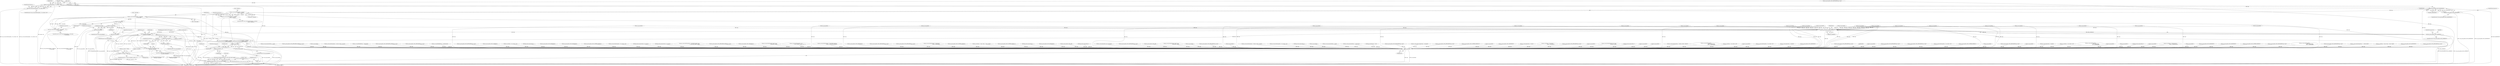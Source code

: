 digraph "0_samba_530d50a1abdcdf4d1775652d4c456c1274d83d8d@API" {
"1001247" [label="(Call,strlen(r->dn))"];
"1001242" [label="(Call,asn1_write_OctetString(data, r->dn, strlen(r->dn)))"];
"1001241" [label="(Call,!asn1_write_OctetString(data, r->dn, strlen(r->dn)))"];
"1001254" [label="(Call,asn1_push_tag(data, ASN1_SEQUENCE(0)))"];
"1001253" [label="(Call,!asn1_push_tag(data, ASN1_SEQUENCE(0)))"];
"1001261" [label="(Call,asn1_write_OctetString(data, r->attribute,\n                                      strlen(r->attribute)))"];
"1001260" [label="(Call,!asn1_write_OctetString(data, r->attribute,\n                                      strlen(r->attribute)))"];
"1001273" [label="(Call,asn1_write_OctetString(data, r->value.data,\n                                      r->value.length))"];
"1001272" [label="(Call,!asn1_write_OctetString(data, r->value.data,\n                                      r->value.length))"];
"1001288" [label="(Call,asn1_pop_tag(data))"];
"1001287" [label="(Call,!asn1_pop_tag(data))"];
"1001293" [label="(Call,asn1_pop_tag(data))"];
"1001292" [label="(Call,!asn1_pop_tag(data))"];
"1001590" [label="(Call,asn1_push_tag(data, ASN1_CONTEXT(0)))"];
"1001589" [label="(Call,!asn1_push_tag(data, ASN1_CONTEXT(0)))"];
"1001611" [label="(Call,ldap_encode_control(mem_ctx, data,\n\t\t\t\t\t\t msg->controls[i]))"];
"1001599" [label="(Call,msg->controls[i] != NULL)"];
"1001610" [label="(Call,!ldap_encode_control(mem_ctx, data,\n\t\t\t\t\t\t msg->controls[i]))"];
"1001635" [label="(Call,asn1_pop_tag(data))"];
"1001634" [label="(Call,!asn1_pop_tag(data))"];
"1001640" [label="(Call,asn1_pop_tag(data))"];
"1001639" [label="(Call,!asn1_pop_tag(data))"];
"1001654" [label="(Call,asn1_free(data))"];
"1001659" [label="(Call,asn1_free(data))"];
"1001646" [label="(Call,data_blob_talloc(mem_ctx, data->data, data->length))"];
"1001643" [label="(Call,*result = data_blob_talloc(mem_ctx, data->data, data->length))"];
"1001292" [label="(Call,!asn1_pop_tag(data))"];
"1000506" [label="(Call,asn1_push_tag(data, ASN1_APPLICATION(msg->type)))"];
"1001662" [label="(Identifier,false)"];
"1001654" [label="(Call,asn1_free(data))"];
"1000484" [label="(Call,asn1_pop_tag(data))"];
"1000309" [label="(Call,asn1_push_tag(data, ASN1_APPLICATION(msg->type)))"];
"1000871" [label="(Call,asn1_push_tag(data, ASN1_APPLICATION(msg->type)))"];
"1001123" [label="(Call,asn1_write_OctetString(data, r->dn, strlen(r->dn)))"];
"1001452" [label="(Call,asn1_push_tag(data, ASN1_CONTEXT_SIMPLE(1)))"];
"1001216" [label="(Call,asn1_pop_tag(data))"];
"1001442" [label="(Call,asn1_pop_tag(data))"];
"1001642" [label="(ControlStructure,goto err;)"];
"1001641" [label="(Identifier,data)"];
"1000292" [label="(Call,asn1_pop_tag(data))"];
"1001251" [label="(ControlStructure,goto err;)"];
"1000362" [label="(Call,asn1_pop_tag(data))"];
"1000839" [label="(Call,asn1_push_tag(data, ASN1_APPLICATION(msg->type)))"];
"1001538" [label="(Call,asn1_pop_tag(data))"];
"1001288" [label="(Call,asn1_pop_tag(data))"];
"1001289" [label="(Identifier,data)"];
"1001575" [label="(Call,asn1_pop_tag(data))"];
"1001273" [label="(Call,asn1_write_OctetString(data, r->value.data,\n                                      r->value.length))"];
"1000416" [label="(Call,asn1_write_Integer(data, r->sizelimit))"];
"1001589" [label="(Call,!asn1_push_tag(data, ASN1_CONTEXT(0)))"];
"1000218" [label="(Call,asn1_pop_tag(data))"];
"1001639" [label="(Call,!asn1_pop_tag(data))"];
"1001526" [label="(Call,asn1_write(data, r->oid, strlen(r->oid)))"];
"1001597" [label="(Identifier,i)"];
"1000593" [label="(Call,asn1_write_OctetString(data,\n                                                       attr->values[j].data,\n                                                      attr->values[j].length))"];
"1001622" [label="(Literal,0)"];
"1001474" [label="(Call,asn1_pop_tag(data))"];
"1000489" [label="(Call,asn1_pop_tag(data))"];
"1000802" [label="(Call,asn1_pop_tag(data))"];
"1001242" [label="(Call,asn1_write_OctetString(data, r->dn, strlen(r->dn)))"];
"1001634" [label="(Call,!asn1_pop_tag(data))"];
"1001091" [label="(Call,ldap_encode_response(data, r))"];
"1001253" [label="(Call,!asn1_push_tag(data, ASN1_SEQUENCE(0)))"];
"1001645" [label="(Identifier,result)"];
"1001655" [label="(Identifier,data)"];
"1001607" [label="(Identifier,i)"];
"1000617" [label="(Call,asn1_pop_tag(data))"];
"1001610" [label="(Call,!ldap_encode_control(mem_ctx, data,\n\t\t\t\t\t\t msg->controls[i]))"];
"1000202" [label="(Call,asn1_write(data, r->creds.password,\n                                  strlen(r->creds.password)))"];
"1000854" [label="(Call,asn1_pop_tag(data))"];
"1000985" [label="(Call,asn1_pop_tag(data))"];
"1000122" [label="(Call,asn1_push_tag(data, ASN1_SEQUENCE(0)))"];
"1000527" [label="(Call,asn1_push_tag(data, ASN1_SEQUENCE(0)))"];
"1001423" [label="(Call,asn1_push_tag(data, ASN1_CONTEXT_SIMPLE(0)))"];
"1001582" [label="(Call,msg->controls != NULL)"];
"1001414" [label="(Call,asn1_push_tag(data, ASN1_APPLICATION(msg->type)))"];
"1001590" [label="(Call,asn1_push_tag(data, ASN1_CONTEXT(0)))"];
"1001646" [label="(Call,data_blob_talloc(mem_ctx, data->data, data->length))"];
"1001261" [label="(Call,asn1_write_OctetString(data, r->attribute,\n                                      strlen(r->attribute)))"];
"1001587" [label="(Block,)"];
"1001272" [label="(Call,!asn1_write_OctetString(data, r->value.data,\n                                      r->value.length))"];
"1001599" [label="(Call,msg->controls[i] != NULL)"];
"1001594" [label="(ControlStructure,goto err;)"];
"1000961" [label="(Call,asn1_write_OctetString(data,\n                                                       attrib->values[j].data,\n                                                      attrib->values[j].length))"];
"1001479" [label="(Call,asn1_pop_tag(data))"];
"1000676" [label="(Call,asn1_push_tag(data, ASN1_APPLICATION(msg->type)))"];
"1000334" [label="(Call,asn1_write_ContextSimple(data, 7, r->SASL.secblob))"];
"1001555" [label="(Call,asn1_write(data, r->value->data, r->value->length))"];
"1000449" [label="(Call,asn1_push_tag(data, ASN1_SEQUENCE(0)))"];
"1001651" [label="(Call,data->length)"];
"1001310" [label="(Call,asn1_push_tag(data, ASN1_APPLICATION(msg->type)))"];
"1001097" [label="(Call,asn1_pop_tag(data))"];
"1001592" [label="(Call,ASN1_CONTEXT(0))"];
"1001294" [label="(Identifier,data)"];
"1001648" [label="(Call,data->data)"];
"1000400" [label="(Call,asn1_write_enumerated(data, r->scope))"];
"1001044" [label="(Call,asn1_push_tag(data, ASN1_APPLICATION_SIMPLE(msg->type)))"];
"1001248" [label="(Call,r->dn)"];
"1001255" [label="(Identifier,data)"];
"1000817" [label="(Call,asn1_pop_tag(data))"];
"1001241" [label="(Call,!asn1_write_OctetString(data, r->dn, strlen(r->dn)))"];
"1001135" [label="(Call,asn1_write_OctetString(data, r->newrdn, strlen(r->newrdn)))"];
"1001258" [label="(ControlStructure,goto err;)"];
"1001147" [label="(Call,asn1_write_BOOLEAN(data, r->deleteolddn))"];
"1001271" [label="(ControlStructure,if (!asn1_write_OctetString(data, r->value.data,\n                                      r->value.length)))"];
"1000111" [label="(Call,asn1_init(mem_ctx))"];
"1000995" [label="(Call,asn1_pop_tag(data))"];
"1001275" [label="(Call,r->value.data)"];
"1001342" [label="(Call,asn1_push_tag(data, ASN1_APPLICATION_SIMPLE(msg->type)))"];
"1001027" [label="(Call,asn1_pop_tag(data))"];
"1001247" [label="(Call,strlen(r->dn))"];
"1001082" [label="(Call,asn1_push_tag(data, ASN1_APPLICATION(msg->type)))"];
"1000432" [label="(Call,asn1_write_BOOLEAN(data, r->attributesonly))"];
"1001285" [label="(ControlStructure,goto err;)"];
"1001184" [label="(Call,asn1_pop_tag(data))"];
"1001243" [label="(Identifier,data)"];
"1001644" [label="(Call,*result)"];
"1001012" [label="(Call,asn1_push_tag(data, ASN1_APPLICATION(msg->type)))"];
"1001262" [label="(Identifier,data)"];
"1000225" [label="(Call,asn1_push_tag(data, ASN1_CONTEXT(3)))"];
"1001053" [label="(Call,asn1_write(data, r->dn, strlen(r->dn)))"];
"1001319" [label="(Call,ldap_encode_response(data, r))"];
"1001233" [label="(Call,asn1_push_tag(data, ASN1_APPLICATION(msg->type)))"];
"1000627" [label="(Call,asn1_pop_tag(data))"];
"1000892" [label="(Call,asn1_push_tag(data, ASN1_SEQUENCE(0)))"];
"1001605" [label="(Identifier,NULL)"];
"1000555" [label="(Call,asn1_push_tag(data, ASN1_SEQUENCE(0)))"];
"1001160" [label="(Call,asn1_push_tag(data, ASN1_CONTEXT_SIMPLE(0)))"];
"1000515" [label="(Call,asn1_write_OctetString(data, r->dn, strlen(r->dn)))"];
"1001290" [label="(ControlStructure,goto err;)"];
"1001505" [label="(Call,ldap_encode_response(data, &r->response))"];
"1000318" [label="(Call,ldap_encode_response(data, &r->response))"];
"1001609" [label="(ControlStructure,if (!ldap_encode_control(mem_ctx, data,\n\t\t\t\t\t\t msg->controls[i])))"];
"1001252" [label="(ControlStructure,if (!asn1_push_tag(data, ASN1_SEQUENCE(0))))"];
"1000261" [label="(Call,asn1_write_OctetString(data, r->creds.SASL.secblob->data,\n                                                      r->creds.SASL.secblob->length))"];
"1001274" [label="(Identifier,data)"];
"1000353" [label="(Call,asn1_push_tag(data, ASN1_APPLICATION_SIMPLE(msg->type)))"];
"1000574" [label="(Call,asn1_push_tag(data, ASN1_SEQUENCE(1)))"];
"1000927" [label="(Call,asn1_write_OctetString(data, attrib->name,\n                                              strlen(attrib->name)))"];
"1000170" [label="(Call,asn1_write_OctetString(data, r->dn,\n                                      (r->dn != NULL) ? strlen(r->dn) : 0))"];
"1000284" [label="(Call,asn1_pop_tag(data))"];
"1000232" [label="(Call,asn1_write_OctetString(data, r->creds.SASL.mechanism,\n                                              strlen(r->creds.SASL.mechanism)))"];
"1001325" [label="(Call,asn1_pop_tag(data))"];
"1000822" [label="(Call,asn1_pop_tag(data))"];
"1000920" [label="(Call,asn1_push_tag(data, ASN1_SEQUENCE(0)))"];
"1000379" [label="(Call,asn1_push_tag(data, ASN1_APPLICATION(msg->type)))"];
"1000644" [label="(Call,asn1_push_tag(data, ASN1_APPLICATION(msg->type)))"];
"1000468" [label="(Call,asn1_write_OctetString(data, r->attributes[i],\n                                              strlen(r->attributes[i])))"];
"1000195" [label="(Call,asn1_push_tag(data, ASN1_CONTEXT_SIMPLE(0)))"];
"1001295" [label="(ControlStructure,goto err;)"];
"1001600" [label="(Call,msg->controls[i])"];
"1001254" [label="(Call,asn1_push_tag(data, ASN1_SEQUENCE(0)))"];
"1001291" [label="(ControlStructure,if (!asn1_pop_tag(data)))"];
"1001459" [label="(Call,asn1_write(data, r->value->data, r->value->length))"];
"1001548" [label="(Call,asn1_push_tag(data, ASN1_CONTEXT_SIMPLE(11)))"];
"1001021" [label="(Call,ldap_encode_response(data, r))"];
"1000746" [label="(Call,asn1_push_tag(data, ASN1_SEQUENCE(0)))"];
"1000939" [label="(Call,asn1_push_tag(data, ASN1_SET))"];
"1000848" [label="(Call,ldap_encode_response(data, r))"];
"1001640" [label="(Call,asn1_pop_tag(data))"];
"1001296" [label="(ControlStructure,break;)"];
"1000659" [label="(Call,asn1_pop_tag(data))"];
"1001638" [label="(ControlStructure,if (!asn1_pop_tag(data)))"];
"1001588" [label="(ControlStructure,if (!asn1_push_tag(data, ASN1_CONTEXT(0))))"];
"1000129" [label="(Call,asn1_write_Integer(data, msg->messageid))"];
"1001201" [label="(Call,asn1_push_tag(data, ASN1_APPLICATION(msg->type)))"];
"1001293" [label="(Call,asn1_pop_tag(data))"];
"1000765" [label="(Call,asn1_push_tag(data, ASN1_SET))"];
"1000753" [label="(Call,asn1_write_OctetString(data, attrib->name,\n                                              strlen(attrib->name)))"];
"1001696" [label="(MethodReturn,_PUBLIC_ bool)"];
"1001259" [label="(ControlStructure,if (!asn1_write_OctetString(data, r->attribute,\n                                      strlen(r->attribute))))"];
"1001595" [label="(ControlStructure,for (i = 0; msg->controls[i] != NULL; i++))"];
"1001570" [label="(Call,asn1_pop_tag(data))"];
"1000153" [label="(Call,asn1_push_tag(data, ASN1_APPLICATION(msg->type)))"];
"1001359" [label="(Call,asn1_pop_tag(data))"];
"1000980" [label="(Call,asn1_pop_tag(data))"];
"1001065" [label="(Call,asn1_pop_tag(data))"];
"1000388" [label="(Call,asn1_write_OctetString(data, r->basedn, strlen(r->basedn)))"];
"1001287" [label="(Call,!asn1_pop_tag(data))"];
"1000685" [label="(Call,asn1_write_OctetString(data, r->dn, strlen(r->dn)))"];
"1001210" [label="(Call,ldap_encode_response(data, r))"];
"1001179" [label="(Call,asn1_pop_tag(data))"];
"1000408" [label="(Call,asn1_write_enumerated(data, r->deref))"];
"1000734" [label="(Call,asn1_write_enumerated(data, r->mods[i].type))"];
"1001611" [label="(Call,ldap_encode_control(mem_ctx, data,\n\t\t\t\t\t\t msg->controls[i]))"];
"1000440" [label="(Call,ldap_push_filter(data, r->tree))"];
"1000345" [label="(Call,asn1_pop_tag(data))"];
"1001263" [label="(Call,r->attribute)"];
"1001637" [label="(ControlStructure,goto err;)"];
"1001270" [label="(ControlStructure,goto err;)"];
"1001612" [label="(Identifier,mem_ctx)"];
"1001496" [label="(Call,asn1_push_tag(data, ASN1_APPLICATION(msg->type)))"];
"1001636" [label="(Identifier,data)"];
"1001591" [label="(Identifier,data)"];
"1001351" [label="(Call,asn1_write_implicit_Integer(data, r->messageid))"];
"1001376" [label="(Call,asn1_push_tag(data, ASN1_APPLICATION(msg->type)))"];
"1001519" [label="(Call,asn1_push_tag(data, ASN1_CONTEXT_SIMPLE(10)))"];
"1000612" [label="(Call,asn1_pop_tag(data))"];
"1000727" [label="(Call,asn1_push_tag(data, ASN1_SEQUENCE(0)))"];
"1000162" [label="(Call,asn1_write_Integer(data, r->version))"];
"1001657" [label="(Identifier,true)"];
"1001167" [label="(Call,asn1_write(data, r->newsuperior,\n                                  strlen(r->newsuperior)))"];
"1001114" [label="(Call,asn1_push_tag(data, ASN1_APPLICATION(msg->type)))"];
"1001260" [label="(Call,!asn1_write_OctetString(data, r->attribute,\n                                      strlen(r->attribute)))"];
"1001660" [label="(Identifier,data)"];
"1000990" [label="(Call,asn1_pop_tag(data))"];
"1000562" [label="(Call,asn1_write_OctetString(data, attr->name,\n                                              strlen(attr->name)))"];
"1001614" [label="(Call,msg->controls[i])"];
"1001633" [label="(ControlStructure,if (!asn1_pop_tag(data)))"];
"1000653" [label="(Call,ldap_encode_response(data, r))"];
"1001613" [label="(Identifier,data)"];
"1000807" [label="(Call,asn1_pop_tag(data))"];
"1001244" [label="(Call,r->dn)"];
"1001266" [label="(Call,strlen(r->attribute))"];
"1001286" [label="(ControlStructure,if (!asn1_pop_tag(data)))"];
"1000812" [label="(Call,asn1_pop_tag(data))"];
"1001397" [label="(Call,asn1_pop_tag(data))"];
"1001385" [label="(Call,asn1_write_OctetString(data, r->referral, strlen(r->referral)))"];
"1000783" [label="(Call,asn1_write_OctetString(data,\n                                                       attrib->values[j].data,\n                                                      attrib->values[j].length))"];
"1000106" [label="(MethodParameterIn,TALLOC_CTX *mem_ctx)"];
"1001430" [label="(Call,asn1_write(data, r->oid, strlen(r->oid)))"];
"1001256" [label="(Call,ASN1_SEQUENCE(0))"];
"1001635" [label="(Call,asn1_pop_tag(data))"];
"1000622" [label="(Call,asn1_pop_tag(data))"];
"1000880" [label="(Call,asn1_write_OctetString(data, r->dn, strlen(r->dn)))"];
"1001659" [label="(Call,asn1_free(data))"];
"1000424" [label="(Call,asn1_write_Integer(data, r->timelimit))"];
"1001280" [label="(Call,r->value.length)"];
"1001643" [label="(Call,*result = data_blob_talloc(mem_ctx, data->data, data->length))"];
"1001647" [label="(Identifier,mem_ctx)"];
"1001240" [label="(ControlStructure,if (!asn1_write_OctetString(data, r->dn, strlen(r->dn))))"];
"1000697" [label="(Call,asn1_push_tag(data, ASN1_SEQUENCE(0)))"];
"1001247" -> "1001242"  [label="AST: "];
"1001247" -> "1001248"  [label="CFG: "];
"1001248" -> "1001247"  [label="AST: "];
"1001242" -> "1001247"  [label="CFG: "];
"1001247" -> "1001242"  [label="DDG: r->dn"];
"1001242" -> "1001241"  [label="AST: "];
"1001243" -> "1001242"  [label="AST: "];
"1001244" -> "1001242"  [label="AST: "];
"1001241" -> "1001242"  [label="CFG: "];
"1001242" -> "1001696"  [label="DDG: strlen(r->dn)"];
"1001242" -> "1001696"  [label="DDG: r->dn"];
"1001242" -> "1001241"  [label="DDG: data"];
"1001242" -> "1001241"  [label="DDG: r->dn"];
"1001242" -> "1001241"  [label="DDG: strlen(r->dn)"];
"1001233" -> "1001242"  [label="DDG: data"];
"1001242" -> "1001254"  [label="DDG: data"];
"1001242" -> "1001659"  [label="DDG: data"];
"1001241" -> "1001240"  [label="AST: "];
"1001251" -> "1001241"  [label="CFG: "];
"1001255" -> "1001241"  [label="CFG: "];
"1001241" -> "1001696"  [label="DDG: !asn1_write_OctetString(data, r->dn, strlen(r->dn))"];
"1001241" -> "1001696"  [label="DDG: asn1_write_OctetString(data, r->dn, strlen(r->dn))"];
"1001254" -> "1001253"  [label="AST: "];
"1001254" -> "1001256"  [label="CFG: "];
"1001255" -> "1001254"  [label="AST: "];
"1001256" -> "1001254"  [label="AST: "];
"1001253" -> "1001254"  [label="CFG: "];
"1001254" -> "1001696"  [label="DDG: ASN1_SEQUENCE(0)"];
"1001254" -> "1001253"  [label="DDG: data"];
"1001254" -> "1001253"  [label="DDG: ASN1_SEQUENCE(0)"];
"1001256" -> "1001254"  [label="DDG: 0"];
"1001254" -> "1001261"  [label="DDG: data"];
"1001254" -> "1001659"  [label="DDG: data"];
"1001253" -> "1001252"  [label="AST: "];
"1001258" -> "1001253"  [label="CFG: "];
"1001262" -> "1001253"  [label="CFG: "];
"1001253" -> "1001696"  [label="DDG: !asn1_push_tag(data, ASN1_SEQUENCE(0))"];
"1001253" -> "1001696"  [label="DDG: asn1_push_tag(data, ASN1_SEQUENCE(0))"];
"1001261" -> "1001260"  [label="AST: "];
"1001261" -> "1001266"  [label="CFG: "];
"1001262" -> "1001261"  [label="AST: "];
"1001263" -> "1001261"  [label="AST: "];
"1001266" -> "1001261"  [label="AST: "];
"1001260" -> "1001261"  [label="CFG: "];
"1001261" -> "1001696"  [label="DDG: strlen(r->attribute)"];
"1001261" -> "1001696"  [label="DDG: r->attribute"];
"1001261" -> "1001260"  [label="DDG: data"];
"1001261" -> "1001260"  [label="DDG: r->attribute"];
"1001261" -> "1001260"  [label="DDG: strlen(r->attribute)"];
"1001266" -> "1001261"  [label="DDG: r->attribute"];
"1001261" -> "1001273"  [label="DDG: data"];
"1001261" -> "1001659"  [label="DDG: data"];
"1001260" -> "1001259"  [label="AST: "];
"1001270" -> "1001260"  [label="CFG: "];
"1001274" -> "1001260"  [label="CFG: "];
"1001260" -> "1001696"  [label="DDG: !asn1_write_OctetString(data, r->attribute,\n                                      strlen(r->attribute))"];
"1001260" -> "1001696"  [label="DDG: asn1_write_OctetString(data, r->attribute,\n                                      strlen(r->attribute))"];
"1001273" -> "1001272"  [label="AST: "];
"1001273" -> "1001280"  [label="CFG: "];
"1001274" -> "1001273"  [label="AST: "];
"1001275" -> "1001273"  [label="AST: "];
"1001280" -> "1001273"  [label="AST: "];
"1001272" -> "1001273"  [label="CFG: "];
"1001273" -> "1001696"  [label="DDG: r->value.data"];
"1001273" -> "1001696"  [label="DDG: r->value.length"];
"1001273" -> "1001272"  [label="DDG: data"];
"1001273" -> "1001272"  [label="DDG: r->value.data"];
"1001273" -> "1001272"  [label="DDG: r->value.length"];
"1001273" -> "1001288"  [label="DDG: data"];
"1001273" -> "1001659"  [label="DDG: data"];
"1001272" -> "1001271"  [label="AST: "];
"1001285" -> "1001272"  [label="CFG: "];
"1001289" -> "1001272"  [label="CFG: "];
"1001272" -> "1001696"  [label="DDG: !asn1_write_OctetString(data, r->value.data,\n                                      r->value.length)"];
"1001272" -> "1001696"  [label="DDG: asn1_write_OctetString(data, r->value.data,\n                                      r->value.length)"];
"1001288" -> "1001287"  [label="AST: "];
"1001288" -> "1001289"  [label="CFG: "];
"1001289" -> "1001288"  [label="AST: "];
"1001287" -> "1001288"  [label="CFG: "];
"1001288" -> "1001287"  [label="DDG: data"];
"1001288" -> "1001293"  [label="DDG: data"];
"1001288" -> "1001659"  [label="DDG: data"];
"1001287" -> "1001286"  [label="AST: "];
"1001290" -> "1001287"  [label="CFG: "];
"1001294" -> "1001287"  [label="CFG: "];
"1001287" -> "1001696"  [label="DDG: asn1_pop_tag(data)"];
"1001287" -> "1001696"  [label="DDG: !asn1_pop_tag(data)"];
"1001293" -> "1001292"  [label="AST: "];
"1001293" -> "1001294"  [label="CFG: "];
"1001294" -> "1001293"  [label="AST: "];
"1001292" -> "1001293"  [label="CFG: "];
"1001293" -> "1001696"  [label="DDG: data"];
"1001293" -> "1001292"  [label="DDG: data"];
"1001293" -> "1001590"  [label="DDG: data"];
"1001293" -> "1001659"  [label="DDG: data"];
"1001292" -> "1001291"  [label="AST: "];
"1001295" -> "1001292"  [label="CFG: "];
"1001296" -> "1001292"  [label="CFG: "];
"1001292" -> "1001696"  [label="DDG: asn1_pop_tag(data)"];
"1001292" -> "1001696"  [label="DDG: !asn1_pop_tag(data)"];
"1001590" -> "1001589"  [label="AST: "];
"1001590" -> "1001592"  [label="CFG: "];
"1001591" -> "1001590"  [label="AST: "];
"1001592" -> "1001590"  [label="AST: "];
"1001589" -> "1001590"  [label="CFG: "];
"1001590" -> "1001696"  [label="DDG: ASN1_CONTEXT(0)"];
"1001590" -> "1001589"  [label="DDG: data"];
"1001590" -> "1001589"  [label="DDG: ASN1_CONTEXT(0)"];
"1000995" -> "1001590"  [label="DDG: data"];
"1000284" -> "1001590"  [label="DDG: data"];
"1001065" -> "1001590"  [label="DDG: data"];
"1000292" -> "1001590"  [label="DDG: data"];
"1001325" -> "1001590"  [label="DDG: data"];
"1001097" -> "1001590"  [label="DDG: data"];
"1000822" -> "1001590"  [label="DDG: data"];
"1001359" -> "1001590"  [label="DDG: data"];
"1000854" -> "1001590"  [label="DDG: data"];
"1000489" -> "1001590"  [label="DDG: data"];
"1000345" -> "1001590"  [label="DDG: data"];
"1001216" -> "1001590"  [label="DDG: data"];
"1000362" -> "1001590"  [label="DDG: data"];
"1000659" -> "1001590"  [label="DDG: data"];
"1001184" -> "1001590"  [label="DDG: data"];
"1001479" -> "1001590"  [label="DDG: data"];
"1001027" -> "1001590"  [label="DDG: data"];
"1000218" -> "1001590"  [label="DDG: data"];
"1001575" -> "1001590"  [label="DDG: data"];
"1000627" -> "1001590"  [label="DDG: data"];
"1001397" -> "1001590"  [label="DDG: data"];
"1001592" -> "1001590"  [label="DDG: 0"];
"1001590" -> "1001611"  [label="DDG: data"];
"1001590" -> "1001640"  [label="DDG: data"];
"1001590" -> "1001659"  [label="DDG: data"];
"1001589" -> "1001588"  [label="AST: "];
"1001594" -> "1001589"  [label="CFG: "];
"1001597" -> "1001589"  [label="CFG: "];
"1001589" -> "1001696"  [label="DDG: !asn1_push_tag(data, ASN1_CONTEXT(0))"];
"1001589" -> "1001696"  [label="DDG: asn1_push_tag(data, ASN1_CONTEXT(0))"];
"1001611" -> "1001610"  [label="AST: "];
"1001611" -> "1001614"  [label="CFG: "];
"1001612" -> "1001611"  [label="AST: "];
"1001613" -> "1001611"  [label="AST: "];
"1001614" -> "1001611"  [label="AST: "];
"1001610" -> "1001611"  [label="CFG: "];
"1001611" -> "1001696"  [label="DDG: mem_ctx"];
"1001611" -> "1001696"  [label="DDG: msg->controls[i]"];
"1001611" -> "1001599"  [label="DDG: msg->controls[i]"];
"1001611" -> "1001610"  [label="DDG: mem_ctx"];
"1001611" -> "1001610"  [label="DDG: data"];
"1001611" -> "1001610"  [label="DDG: msg->controls[i]"];
"1000111" -> "1001611"  [label="DDG: mem_ctx"];
"1000106" -> "1001611"  [label="DDG: mem_ctx"];
"1001635" -> "1001611"  [label="DDG: data"];
"1001599" -> "1001611"  [label="DDG: msg->controls[i]"];
"1001611" -> "1001635"  [label="DDG: data"];
"1001611" -> "1001646"  [label="DDG: mem_ctx"];
"1001611" -> "1001659"  [label="DDG: data"];
"1001599" -> "1001595"  [label="AST: "];
"1001599" -> "1001605"  [label="CFG: "];
"1001600" -> "1001599"  [label="AST: "];
"1001605" -> "1001599"  [label="AST: "];
"1001612" -> "1001599"  [label="CFG: "];
"1001641" -> "1001599"  [label="CFG: "];
"1001599" -> "1001696"  [label="DDG: msg->controls[i]"];
"1001599" -> "1001696"  [label="DDG: NULL"];
"1001599" -> "1001696"  [label="DDG: msg->controls[i] != NULL"];
"1001582" -> "1001599"  [label="DDG: NULL"];
"1001610" -> "1001609"  [label="AST: "];
"1001622" -> "1001610"  [label="CFG: "];
"1001636" -> "1001610"  [label="CFG: "];
"1001610" -> "1001696"  [label="DDG: !ldap_encode_control(mem_ctx, data,\n\t\t\t\t\t\t msg->controls[i])"];
"1001610" -> "1001696"  [label="DDG: ldap_encode_control(mem_ctx, data,\n\t\t\t\t\t\t msg->controls[i])"];
"1001635" -> "1001634"  [label="AST: "];
"1001635" -> "1001636"  [label="CFG: "];
"1001636" -> "1001635"  [label="AST: "];
"1001634" -> "1001635"  [label="CFG: "];
"1001635" -> "1001634"  [label="DDG: data"];
"1001635" -> "1001640"  [label="DDG: data"];
"1001635" -> "1001659"  [label="DDG: data"];
"1001634" -> "1001633"  [label="AST: "];
"1001637" -> "1001634"  [label="CFG: "];
"1001607" -> "1001634"  [label="CFG: "];
"1001634" -> "1001696"  [label="DDG: !asn1_pop_tag(data)"];
"1001634" -> "1001696"  [label="DDG: asn1_pop_tag(data)"];
"1001640" -> "1001639"  [label="AST: "];
"1001640" -> "1001641"  [label="CFG: "];
"1001641" -> "1001640"  [label="AST: "];
"1001639" -> "1001640"  [label="CFG: "];
"1001640" -> "1001639"  [label="DDG: data"];
"1001640" -> "1001654"  [label="DDG: data"];
"1001640" -> "1001659"  [label="DDG: data"];
"1001639" -> "1001638"  [label="AST: "];
"1001642" -> "1001639"  [label="CFG: "];
"1001645" -> "1001639"  [label="CFG: "];
"1001639" -> "1001696"  [label="DDG: asn1_pop_tag(data)"];
"1001639" -> "1001696"  [label="DDG: !asn1_pop_tag(data)"];
"1001654" -> "1001587"  [label="AST: "];
"1001654" -> "1001655"  [label="CFG: "];
"1001655" -> "1001654"  [label="AST: "];
"1001657" -> "1001654"  [label="CFG: "];
"1001654" -> "1001696"  [label="DDG: asn1_free(data)"];
"1001654" -> "1001696"  [label="DDG: data"];
"1001659" -> "1001587"  [label="AST: "];
"1001659" -> "1001660"  [label="CFG: "];
"1001660" -> "1001659"  [label="AST: "];
"1001662" -> "1001659"  [label="CFG: "];
"1001659" -> "1001696"  [label="DDG: data"];
"1001659" -> "1001696"  [label="DDG: asn1_free(data)"];
"1000765" -> "1001659"  [label="DDG: data"];
"1000362" -> "1001659"  [label="DDG: data"];
"1000574" -> "1001659"  [label="DDG: data"];
"1001376" -> "1001659"  [label="DDG: data"];
"1000309" -> "1001659"  [label="DDG: data"];
"1001474" -> "1001659"  [label="DDG: data"];
"1000129" -> "1001659"  [label="DDG: data"];
"1000753" -> "1001659"  [label="DDG: data"];
"1001496" -> "1001659"  [label="DDG: data"];
"1000995" -> "1001659"  [label="DDG: data"];
"1000848" -> "1001659"  [label="DDG: data"];
"1000880" -> "1001659"  [label="DDG: data"];
"1001459" -> "1001659"  [label="DDG: data"];
"1000622" -> "1001659"  [label="DDG: data"];
"1000807" -> "1001659"  [label="DDG: data"];
"1000284" -> "1001659"  [label="DDG: data"];
"1000562" -> "1001659"  [label="DDG: data"];
"1001044" -> "1001659"  [label="DDG: data"];
"1000734" -> "1001659"  [label="DDG: data"];
"1001065" -> "1001659"  [label="DDG: data"];
"1000892" -> "1001659"  [label="DDG: data"];
"1000676" -> "1001659"  [label="DDG: data"];
"1000388" -> "1001659"  [label="DDG: data"];
"1001123" -> "1001659"  [label="DDG: data"];
"1000659" -> "1001659"  [label="DDG: data"];
"1001519" -> "1001659"  [label="DDG: data"];
"1000232" -> "1001659"  [label="DDG: data"];
"1001184" -> "1001659"  [label="DDG: data"];
"1000802" -> "1001659"  [label="DDG: data"];
"1000617" -> "1001659"  [label="DDG: data"];
"1001505" -> "1001659"  [label="DDG: data"];
"1000292" -> "1001659"  [label="DDG: data"];
"1000612" -> "1001659"  [label="DDG: data"];
"1000408" -> "1001659"  [label="DDG: data"];
"1000980" -> "1001659"  [label="DDG: data"];
"1000871" -> "1001659"  [label="DDG: data"];
"1001147" -> "1001659"  [label="DDG: data"];
"1000506" -> "1001659"  [label="DDG: data"];
"1001325" -> "1001659"  [label="DDG: data"];
"1000920" -> "1001659"  [label="DDG: data"];
"1000746" -> "1001659"  [label="DDG: data"];
"1001414" -> "1001659"  [label="DDG: data"];
"1000817" -> "1001659"  [label="DDG: data"];
"1000527" -> "1001659"  [label="DDG: data"];
"1001479" -> "1001659"  [label="DDG: data"];
"1000225" -> "1001659"  [label="DDG: data"];
"1001027" -> "1001659"  [label="DDG: data"];
"1000218" -> "1001659"  [label="DDG: data"];
"1000400" -> "1001659"  [label="DDG: data"];
"1001555" -> "1001659"  [label="DDG: data"];
"1000318" -> "1001659"  [label="DDG: data"];
"1000990" -> "1001659"  [label="DDG: data"];
"1001097" -> "1001659"  [label="DDG: data"];
"1000122" -> "1001659"  [label="DDG: data"];
"1001319" -> "1001659"  [label="DDG: data"];
"1000822" -> "1001659"  [label="DDG: data"];
"1001210" -> "1001659"  [label="DDG: data"];
"1001201" -> "1001659"  [label="DDG: data"];
"1001342" -> "1001659"  [label="DDG: data"];
"1001575" -> "1001659"  [label="DDG: data"];
"1000379" -> "1001659"  [label="DDG: data"];
"1000627" -> "1001659"  [label="DDG: data"];
"1000555" -> "1001659"  [label="DDG: data"];
"1000449" -> "1001659"  [label="DDG: data"];
"1001310" -> "1001659"  [label="DDG: data"];
"1000939" -> "1001659"  [label="DDG: data"];
"1000202" -> "1001659"  [label="DDG: data"];
"1000783" -> "1001659"  [label="DDG: data"];
"1001179" -> "1001659"  [label="DDG: data"];
"1000515" -> "1001659"  [label="DDG: data"];
"1000961" -> "1001659"  [label="DDG: data"];
"1001526" -> "1001659"  [label="DDG: data"];
"1001359" -> "1001659"  [label="DDG: data"];
"1001114" -> "1001659"  [label="DDG: data"];
"1001351" -> "1001659"  [label="DDG: data"];
"1000424" -> "1001659"  [label="DDG: data"];
"1000468" -> "1001659"  [label="DDG: data"];
"1001452" -> "1001659"  [label="DDG: data"];
"1001538" -> "1001659"  [label="DDG: data"];
"1000854" -> "1001659"  [label="DDG: data"];
"1001570" -> "1001659"  [label="DDG: data"];
"1000432" -> "1001659"  [label="DDG: data"];
"1001012" -> "1001659"  [label="DDG: data"];
"1001160" -> "1001659"  [label="DDG: data"];
"1000812" -> "1001659"  [label="DDG: data"];
"1000261" -> "1001659"  [label="DDG: data"];
"1000153" -> "1001659"  [label="DDG: data"];
"1000685" -> "1001659"  [label="DDG: data"];
"1000593" -> "1001659"  [label="DDG: data"];
"1001091" -> "1001659"  [label="DDG: data"];
"1001135" -> "1001659"  [label="DDG: data"];
"1001167" -> "1001659"  [label="DDG: data"];
"1001397" -> "1001659"  [label="DDG: data"];
"1000985" -> "1001659"  [label="DDG: data"];
"1000489" -> "1001659"  [label="DDG: data"];
"1000416" -> "1001659"  [label="DDG: data"];
"1001423" -> "1001659"  [label="DDG: data"];
"1000170" -> "1001659"  [label="DDG: data"];
"1000644" -> "1001659"  [label="DDG: data"];
"1000440" -> "1001659"  [label="DDG: data"];
"1001053" -> "1001659"  [label="DDG: data"];
"1000653" -> "1001659"  [label="DDG: data"];
"1000353" -> "1001659"  [label="DDG: data"];
"1000345" -> "1001659"  [label="DDG: data"];
"1000727" -> "1001659"  [label="DDG: data"];
"1001021" -> "1001659"  [label="DDG: data"];
"1000697" -> "1001659"  [label="DDG: data"];
"1000927" -> "1001659"  [label="DDG: data"];
"1001548" -> "1001659"  [label="DDG: data"];
"1000162" -> "1001659"  [label="DDG: data"];
"1000195" -> "1001659"  [label="DDG: data"];
"1001385" -> "1001659"  [label="DDG: data"];
"1000334" -> "1001659"  [label="DDG: data"];
"1001233" -> "1001659"  [label="DDG: data"];
"1000839" -> "1001659"  [label="DDG: data"];
"1001442" -> "1001659"  [label="DDG: data"];
"1001430" -> "1001659"  [label="DDG: data"];
"1000484" -> "1001659"  [label="DDG: data"];
"1001216" -> "1001659"  [label="DDG: data"];
"1001082" -> "1001659"  [label="DDG: data"];
"1001646" -> "1001643"  [label="AST: "];
"1001646" -> "1001651"  [label="CFG: "];
"1001647" -> "1001646"  [label="AST: "];
"1001648" -> "1001646"  [label="AST: "];
"1001651" -> "1001646"  [label="AST: "];
"1001643" -> "1001646"  [label="CFG: "];
"1001646" -> "1001696"  [label="DDG: data->length"];
"1001646" -> "1001696"  [label="DDG: mem_ctx"];
"1001646" -> "1001696"  [label="DDG: data->data"];
"1001646" -> "1001643"  [label="DDG: mem_ctx"];
"1001646" -> "1001643"  [label="DDG: data->data"];
"1001646" -> "1001643"  [label="DDG: data->length"];
"1000111" -> "1001646"  [label="DDG: mem_ctx"];
"1000106" -> "1001646"  [label="DDG: mem_ctx"];
"1001643" -> "1001587"  [label="AST: "];
"1001644" -> "1001643"  [label="AST: "];
"1001655" -> "1001643"  [label="CFG: "];
"1001643" -> "1001696"  [label="DDG: data_blob_talloc(mem_ctx, data->data, data->length)"];
"1001643" -> "1001696"  [label="DDG: *result"];
}
